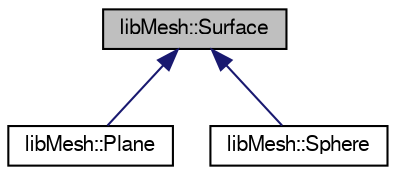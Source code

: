 digraph "libMesh::Surface"
{
  edge [fontname="FreeSans",fontsize="10",labelfontname="FreeSans",labelfontsize="10"];
  node [fontname="FreeSans",fontsize="10",shape=record];
  Node1 [label="libMesh::Surface",height=0.2,width=0.4,color="black", fillcolor="grey75", style="filled", fontcolor="black"];
  Node1 -> Node2 [dir="back",color="midnightblue",fontsize="10",style="solid",fontname="FreeSans"];
  Node2 [label="libMesh::Plane",height=0.2,width=0.4,color="black", fillcolor="white", style="filled",URL="$classlibMesh_1_1Plane.html"];
  Node1 -> Node3 [dir="back",color="midnightblue",fontsize="10",style="solid",fontname="FreeSans"];
  Node3 [label="libMesh::Sphere",height=0.2,width=0.4,color="black", fillcolor="white", style="filled",URL="$classlibMesh_1_1Sphere.html"];
}

